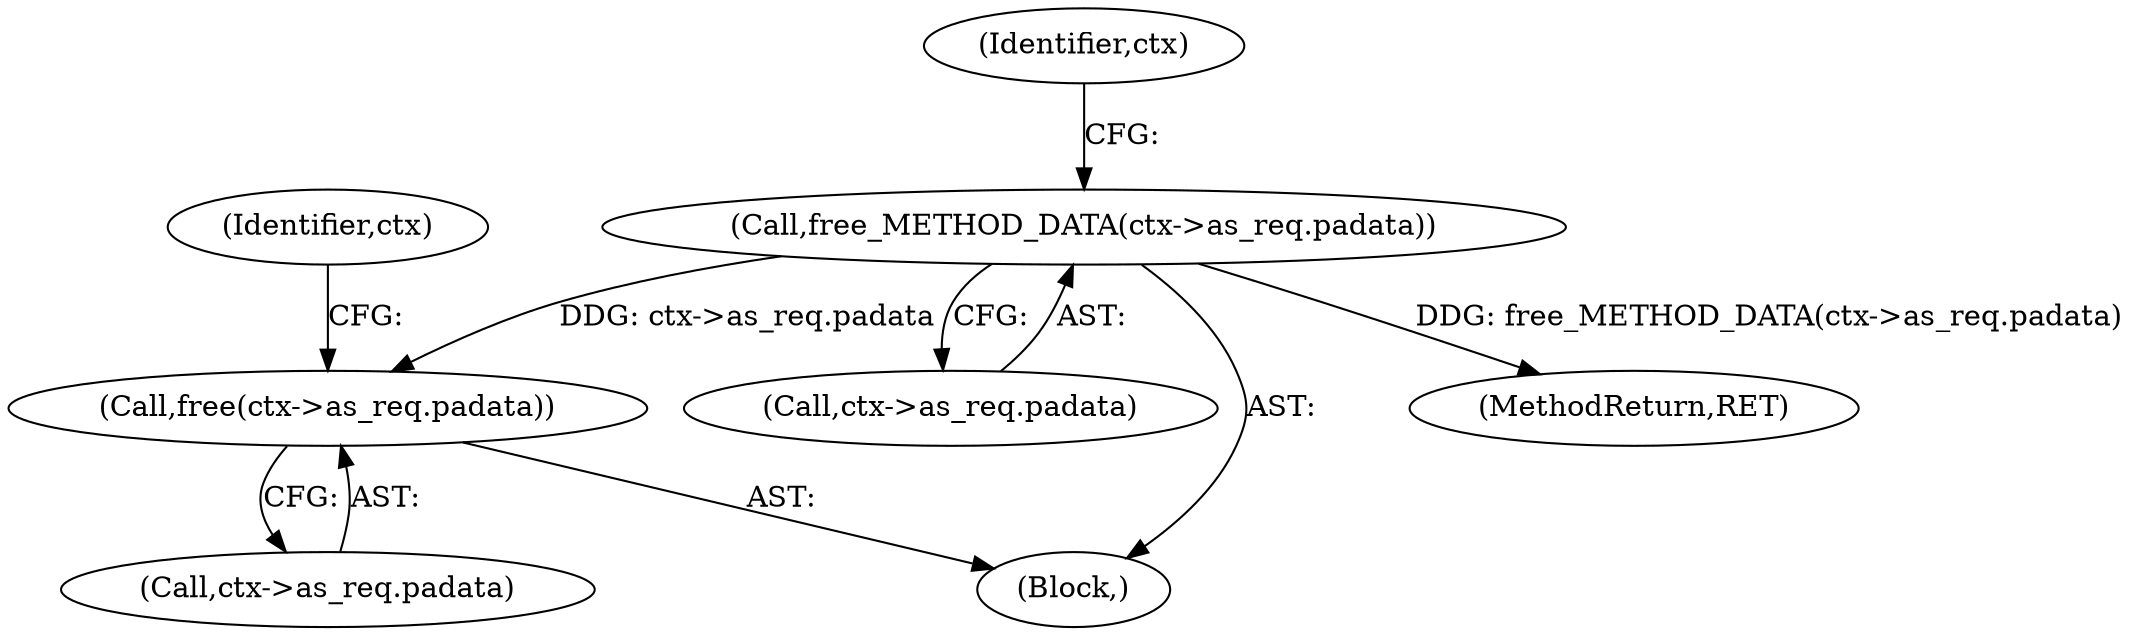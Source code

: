 digraph "0_heimdal_2f7f3d9960aa6ea21358bdf3687cee5149aa35cf@API" {
"1000967" [label="(Call,free_METHOD_DATA(ctx->as_req.padata))"];
"1000973" [label="(Call,free(ctx->as_req.padata))"];
"1000967" [label="(Call,free_METHOD_DATA(ctx->as_req.padata))"];
"1000976" [label="(Identifier,ctx)"];
"1000982" [label="(Identifier,ctx)"];
"1000968" [label="(Call,ctx->as_req.padata)"];
"1000973" [label="(Call,free(ctx->as_req.padata))"];
"1000974" [label="(Call,ctx->as_req.padata)"];
"1000966" [label="(Block,)"];
"1001119" [label="(MethodReturn,RET)"];
"1000967" -> "1000966"  [label="AST: "];
"1000967" -> "1000968"  [label="CFG: "];
"1000968" -> "1000967"  [label="AST: "];
"1000976" -> "1000967"  [label="CFG: "];
"1000967" -> "1001119"  [label="DDG: free_METHOD_DATA(ctx->as_req.padata)"];
"1000967" -> "1000973"  [label="DDG: ctx->as_req.padata"];
"1000973" -> "1000966"  [label="AST: "];
"1000973" -> "1000974"  [label="CFG: "];
"1000974" -> "1000973"  [label="AST: "];
"1000982" -> "1000973"  [label="CFG: "];
}
